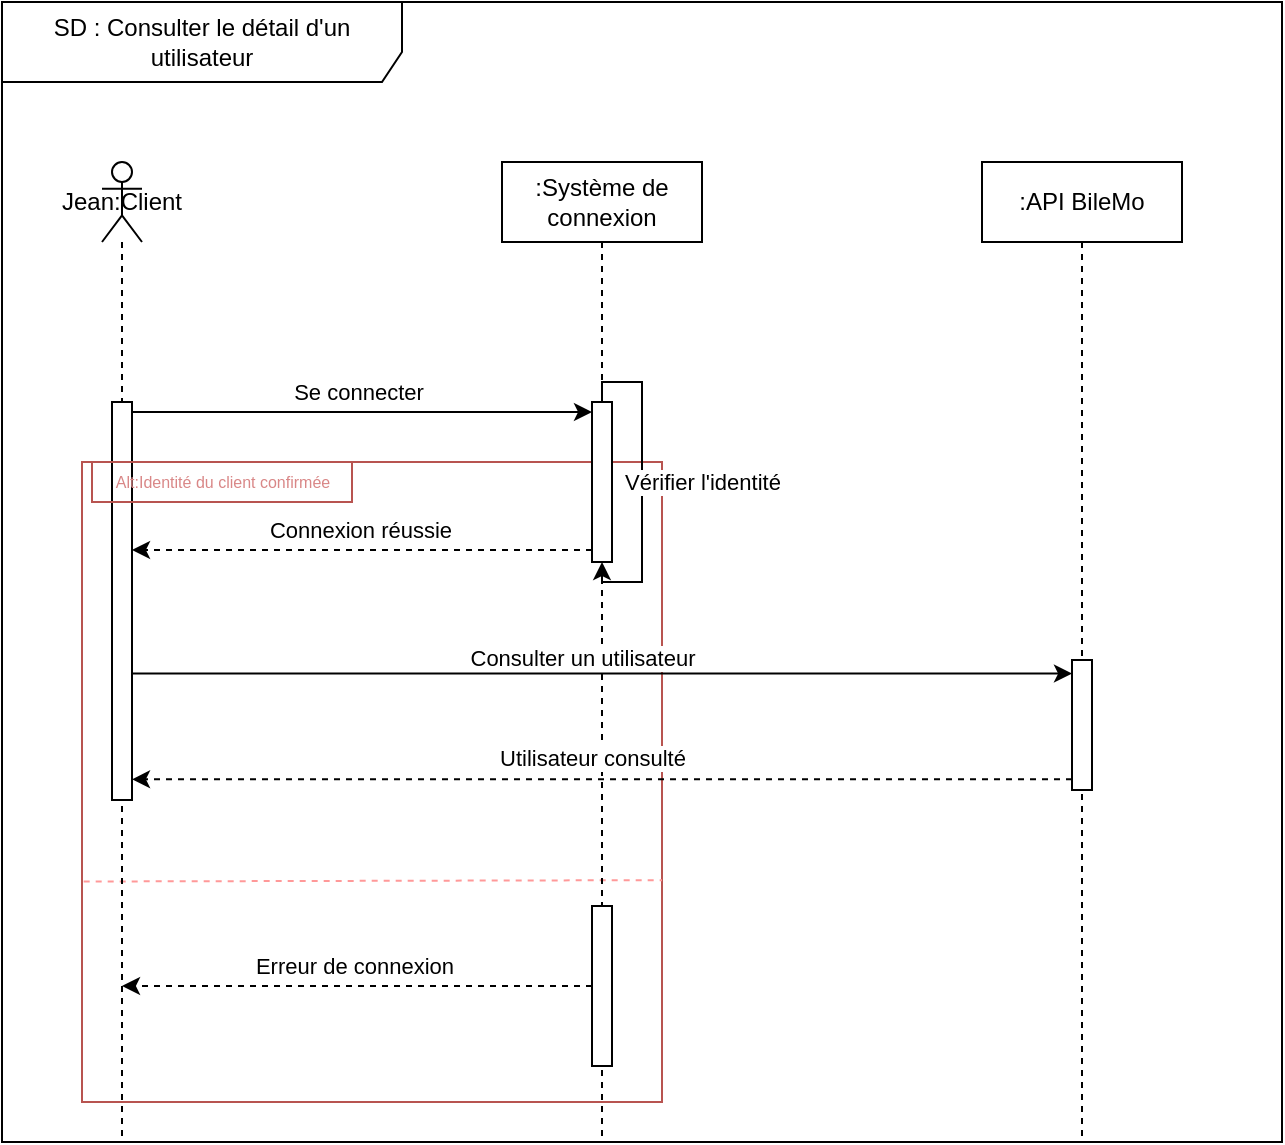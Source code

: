 <mxfile version="24.4.13" type="device">
  <diagram name="Page-1" id="2YBvvXClWsGukQMizWep">
    <mxGraphModel dx="2074" dy="1098" grid="1" gridSize="10" guides="1" tooltips="1" connect="1" arrows="1" fold="1" page="1" pageScale="1" pageWidth="850" pageHeight="1100" math="0" shadow="0">
      <root>
        <mxCell id="0" />
        <mxCell id="1" parent="0" />
        <mxCell id="XH4QbvNFhtn40Xqlw8ON-10" value="" style="rounded=0;whiteSpace=wrap;html=1;fillColor=none;strokeColor=#b85450;" parent="1" vertex="1">
          <mxGeometry x="120" y="310" width="290" height="320" as="geometry" />
        </mxCell>
        <mxCell id="XH4QbvNFhtn40Xqlw8ON-14" value="" style="endArrow=none;endSize=12;dashed=1;html=1;rounded=0;exitX=0.004;exitY=0.861;exitDx=0;exitDy=0;exitPerimeter=0;strokeColor=#FF9999;endFill=0;entryX=1;entryY=0.821;entryDx=0;entryDy=0;entryPerimeter=0;" parent="1" edge="1">
          <mxGeometry width="160" relative="1" as="geometry">
            <mxPoint x="120.84" y="519.755" as="sourcePoint" />
            <mxPoint x="410" y="519.075" as="targetPoint" />
          </mxGeometry>
        </mxCell>
        <mxCell id="3ifhk_15LhZ3aUZiaHkP-1" value="SD : Consulter le détail d&#39;un utilisateur" style="shape=umlFrame;whiteSpace=wrap;html=1;pointerEvents=0;width=200;height=40;" parent="1" vertex="1">
          <mxGeometry x="80" y="80" width="640" height="570" as="geometry" />
        </mxCell>
        <mxCell id="3ifhk_15LhZ3aUZiaHkP-2" value="Jean:Client" style="shape=umlLifeline;perimeter=lifelinePerimeter;whiteSpace=wrap;html=1;container=1;dropTarget=0;collapsible=0;recursiveResize=0;outlineConnect=0;portConstraint=eastwest;newEdgeStyle={&quot;curved&quot;:0,&quot;rounded&quot;:0};participant=umlActor;size=40;" parent="1" vertex="1">
          <mxGeometry x="130" y="160" width="20" height="490" as="geometry" />
        </mxCell>
        <mxCell id="3ifhk_15LhZ3aUZiaHkP-23" value="" style="html=1;points=[[0,0,0,0,5],[0,1,0,0,-5],[1,0,0,0,5],[1,1,0,0,-5]];perimeter=orthogonalPerimeter;outlineConnect=0;targetShapes=umlLifeline;portConstraint=eastwest;newEdgeStyle={&quot;curved&quot;:0,&quot;rounded&quot;:0};" parent="3ifhk_15LhZ3aUZiaHkP-2" vertex="1">
          <mxGeometry x="5" y="120" width="10" height="199" as="geometry" />
        </mxCell>
        <mxCell id="3ifhk_15LhZ3aUZiaHkP-3" value=":Système de connexion" style="shape=umlLifeline;perimeter=lifelinePerimeter;whiteSpace=wrap;html=1;container=1;dropTarget=0;collapsible=0;recursiveResize=0;outlineConnect=0;portConstraint=eastwest;newEdgeStyle={&quot;curved&quot;:0,&quot;rounded&quot;:0};" parent="1" vertex="1">
          <mxGeometry x="330" y="160" width="100" height="490" as="geometry" />
        </mxCell>
        <mxCell id="3ifhk_15LhZ3aUZiaHkP-10" value="" style="html=1;points=[[0,0,0,0,5],[0,1,0,0,-5],[1,0,0,0,5],[1,1,0,0,-5]];perimeter=orthogonalPerimeter;outlineConnect=0;targetShapes=umlLifeline;portConstraint=eastwest;newEdgeStyle={&quot;curved&quot;:0,&quot;rounded&quot;:0};" parent="3ifhk_15LhZ3aUZiaHkP-3" vertex="1">
          <mxGeometry x="45" y="120" width="10" height="80" as="geometry" />
        </mxCell>
        <mxCell id="XH4QbvNFhtn40Xqlw8ON-1" style="edgeStyle=orthogonalEdgeStyle;rounded=0;orthogonalLoop=1;jettySize=auto;html=1;curved=0;" parent="3ifhk_15LhZ3aUZiaHkP-3" target="3ifhk_15LhZ3aUZiaHkP-10" edge="1">
          <mxGeometry relative="1" as="geometry">
            <mxPoint x="50" y="120" as="sourcePoint" />
            <mxPoint x="55" y="208" as="targetPoint" />
            <Array as="points">
              <mxPoint x="50" y="110" />
              <mxPoint x="70" y="110" />
              <mxPoint x="70" y="210" />
              <mxPoint x="50" y="210" />
            </Array>
          </mxGeometry>
        </mxCell>
        <mxCell id="XH4QbvNFhtn40Xqlw8ON-2" value="Vérifier l&#39;identité" style="edgeLabel;html=1;align=center;verticalAlign=middle;resizable=0;points=[];" parent="XH4QbvNFhtn40Xqlw8ON-1" vertex="1" connectable="0">
          <mxGeometry x="-0.037" relative="1" as="geometry">
            <mxPoint x="30" y="3" as="offset" />
          </mxGeometry>
        </mxCell>
        <mxCell id="XH4QbvNFhtn40Xqlw8ON-19" value="" style="html=1;points=[[0,0,0,0,5],[0,1,0,0,-5],[1,0,0,0,5],[1,1,0,0,-5]];perimeter=orthogonalPerimeter;outlineConnect=0;targetShapes=umlLifeline;portConstraint=eastwest;newEdgeStyle={&quot;curved&quot;:0,&quot;rounded&quot;:0};" parent="3ifhk_15LhZ3aUZiaHkP-3" vertex="1">
          <mxGeometry x="45" y="372" width="10" height="80" as="geometry" />
        </mxCell>
        <mxCell id="3ifhk_15LhZ3aUZiaHkP-4" value=":API BileMo" style="shape=umlLifeline;perimeter=lifelinePerimeter;whiteSpace=wrap;html=1;container=1;dropTarget=0;collapsible=0;recursiveResize=0;outlineConnect=0;portConstraint=eastwest;newEdgeStyle={&quot;curved&quot;:0,&quot;rounded&quot;:0};" parent="1" vertex="1">
          <mxGeometry x="570" y="160" width="100" height="490" as="geometry" />
        </mxCell>
        <mxCell id="3ifhk_15LhZ3aUZiaHkP-6" value="" style="html=1;points=[[0,0,0,0,5],[0,1,0,0,-5],[1,0,0,0,5],[1,1,0,0,-5]];perimeter=orthogonalPerimeter;outlineConnect=0;targetShapes=umlLifeline;portConstraint=eastwest;newEdgeStyle={&quot;curved&quot;:0,&quot;rounded&quot;:0};" parent="3ifhk_15LhZ3aUZiaHkP-4" vertex="1">
          <mxGeometry x="45" y="249" width="10" height="65" as="geometry" />
        </mxCell>
        <mxCell id="3ifhk_15LhZ3aUZiaHkP-7" style="rounded=0;orthogonalLoop=1;jettySize=auto;html=1;entryX=0;entryY=0;entryDx=0;entryDy=5;entryPerimeter=0;exitX=1;exitY=0;exitDx=0;exitDy=5;exitPerimeter=0;" parent="1" source="3ifhk_15LhZ3aUZiaHkP-23" target="3ifhk_15LhZ3aUZiaHkP-10" edge="1">
          <mxGeometry relative="1" as="geometry">
            <mxPoint x="150" y="270" as="sourcePoint" />
            <mxPoint x="295" y="270" as="targetPoint" />
          </mxGeometry>
        </mxCell>
        <mxCell id="3ifhk_15LhZ3aUZiaHkP-9" value="Se connecter" style="edgeLabel;html=1;align=center;verticalAlign=middle;resizable=0;points=[];" parent="3ifhk_15LhZ3aUZiaHkP-7" vertex="1" connectable="0">
          <mxGeometry x="-0.017" y="-1" relative="1" as="geometry">
            <mxPoint y="-11" as="offset" />
          </mxGeometry>
        </mxCell>
        <mxCell id="3ifhk_15LhZ3aUZiaHkP-12" style="rounded=0;orthogonalLoop=1;jettySize=auto;html=1;exitX=0;exitY=1;exitDx=0;exitDy=-5;exitPerimeter=0;dashed=1;" parent="1" edge="1">
          <mxGeometry relative="1" as="geometry">
            <mxPoint x="375" y="354" as="sourcePoint" />
            <mxPoint x="145" y="354" as="targetPoint" />
          </mxGeometry>
        </mxCell>
        <mxCell id="3ifhk_15LhZ3aUZiaHkP-14" value="Connexion réussie" style="edgeLabel;html=1;align=center;verticalAlign=middle;resizable=0;points=[];" parent="3ifhk_15LhZ3aUZiaHkP-12" vertex="1" connectable="0">
          <mxGeometry x="0.105" y="3" relative="1" as="geometry">
            <mxPoint x="11" y="-13" as="offset" />
          </mxGeometry>
        </mxCell>
        <mxCell id="3ifhk_15LhZ3aUZiaHkP-21" style="rounded=0;orthogonalLoop=1;jettySize=auto;html=1;" parent="1" edge="1">
          <mxGeometry relative="1" as="geometry">
            <mxPoint x="145" y="415.8" as="sourcePoint" />
            <mxPoint x="615" y="415.8" as="targetPoint" />
          </mxGeometry>
        </mxCell>
        <mxCell id="3ifhk_15LhZ3aUZiaHkP-22" value="Consulter un utilisateur" style="edgeLabel;html=1;align=center;verticalAlign=middle;resizable=0;points=[];" parent="3ifhk_15LhZ3aUZiaHkP-21" vertex="1" connectable="0">
          <mxGeometry x="-0.174" y="-2" relative="1" as="geometry">
            <mxPoint x="31" y="-10" as="offset" />
          </mxGeometry>
        </mxCell>
        <mxCell id="XH4QbvNFhtn40Xqlw8ON-22" style="rounded=0;orthogonalLoop=1;jettySize=auto;html=1;dashed=1;" parent="1" source="XH4QbvNFhtn40Xqlw8ON-19" edge="1">
          <mxGeometry relative="1" as="geometry">
            <mxPoint x="290" y="572" as="sourcePoint" />
            <mxPoint x="140" y="572" as="targetPoint" />
          </mxGeometry>
        </mxCell>
        <mxCell id="XH4QbvNFhtn40Xqlw8ON-23" value="Erreur de connexion" style="edgeLabel;html=1;align=center;verticalAlign=middle;resizable=0;points=[];" parent="XH4QbvNFhtn40Xqlw8ON-22" vertex="1" connectable="0">
          <mxGeometry x="0.105" y="3" relative="1" as="geometry">
            <mxPoint x="11" y="-13" as="offset" />
          </mxGeometry>
        </mxCell>
        <mxCell id="2gW9bqpExKbYKmnwV7pb-1" style="rounded=0;orthogonalLoop=1;jettySize=auto;html=1;dashed=1;" parent="1" edge="1">
          <mxGeometry relative="1" as="geometry">
            <mxPoint x="615" y="468.66" as="sourcePoint" />
            <mxPoint x="145" y="468.66" as="targetPoint" />
          </mxGeometry>
        </mxCell>
        <mxCell id="2gW9bqpExKbYKmnwV7pb-2" value="Utilisateur consulté" style="edgeLabel;html=1;align=center;verticalAlign=middle;resizable=0;points=[];" parent="2gW9bqpExKbYKmnwV7pb-1" vertex="1" connectable="0">
          <mxGeometry x="0.485" y="-1" relative="1" as="geometry">
            <mxPoint x="109" y="-10" as="offset" />
          </mxGeometry>
        </mxCell>
        <mxCell id="XH4QbvNFhtn40Xqlw8ON-11" value="Alt:Identité du client confirmée" style="text;html=1;align=center;verticalAlign=middle;resizable=0;points=[];autosize=1;strokeColor=#b85450;fillColor=none;fontColor=#d98787;fontSize=8;" parent="1" vertex="1">
          <mxGeometry x="125" y="310" width="130" height="20" as="geometry" />
        </mxCell>
      </root>
    </mxGraphModel>
  </diagram>
</mxfile>
